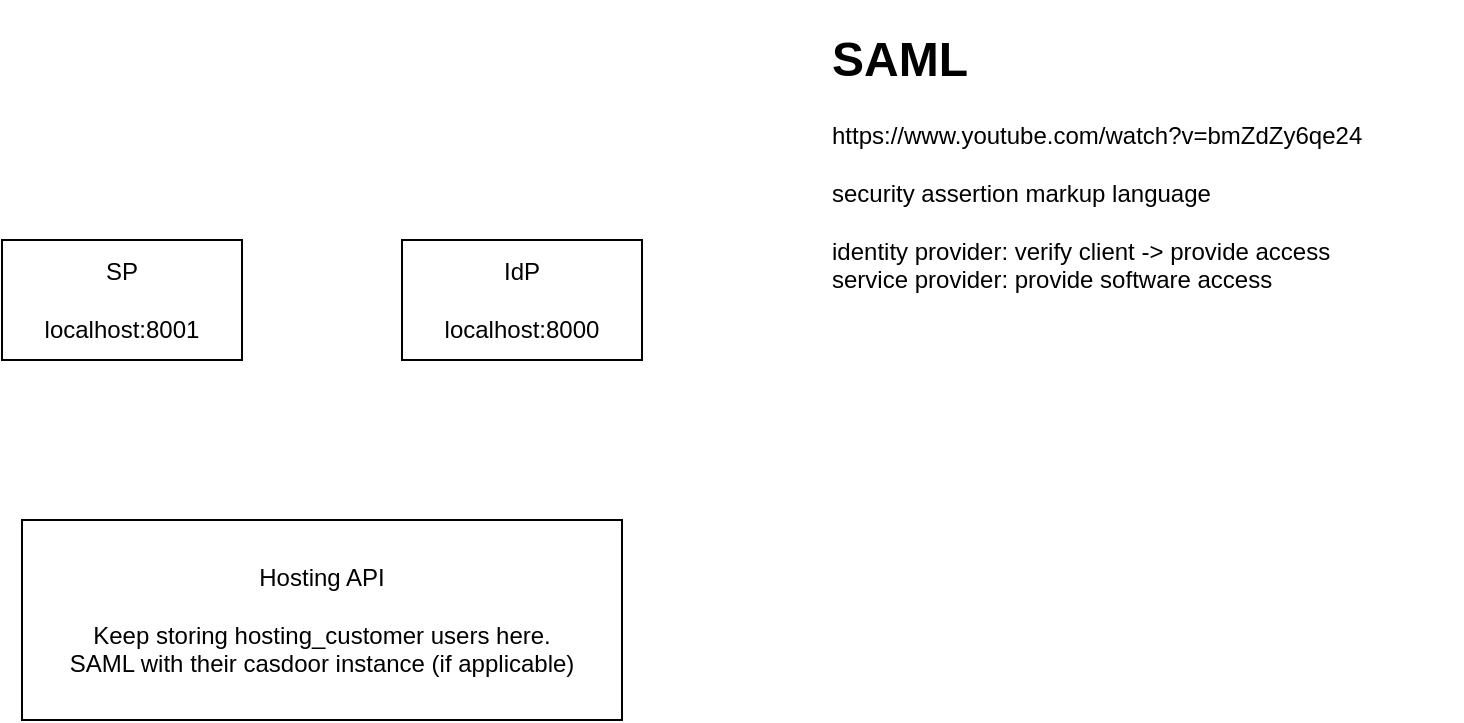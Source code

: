 <mxfile>
    <diagram id="48c34SLLx5jMewYRRZcs" name="Page-1">
        <mxGraphModel dx="1139" dy="387" grid="1" gridSize="10" guides="1" tooltips="1" connect="1" arrows="1" fold="1" page="1" pageScale="1" pageWidth="850" pageHeight="1100" math="0" shadow="0">
            <root>
                <mxCell id="0"/>
                <mxCell id="1" parent="0"/>
                <mxCell id="2" value="SP&lt;br&gt;&lt;br&gt;localhost:8001" style="rounded=0;whiteSpace=wrap;html=1;" parent="1" vertex="1">
                    <mxGeometry x="80" y="160" width="120" height="60" as="geometry"/>
                </mxCell>
                <mxCell id="3" value="IdP&lt;br&gt;&lt;br&gt;localhost:8000" style="rounded=0;whiteSpace=wrap;html=1;" parent="1" vertex="1">
                    <mxGeometry x="280" y="160" width="120" height="60" as="geometry"/>
                </mxCell>
                <mxCell id="4" value="&lt;h1&gt;SAML&lt;/h1&gt;&lt;div&gt;https://www.youtube.com/watch?v=bmZdZy6qe24&lt;br&gt;&lt;/div&gt;&lt;div&gt;&lt;br&gt;&lt;/div&gt;&lt;div&gt;security assertion markup language&lt;/div&gt;&lt;div&gt;&lt;br&gt;&lt;/div&gt;&lt;div&gt;identity provider: verify client -&amp;gt; provide access&lt;/div&gt;&lt;div&gt;service provider: provide software access&lt;/div&gt;" style="text;html=1;strokeColor=none;fillColor=none;spacing=5;spacingTop=-20;whiteSpace=wrap;overflow=hidden;rounded=0;" parent="1" vertex="1">
                    <mxGeometry x="490" y="50" width="320" height="270" as="geometry"/>
                </mxCell>
                <mxCell id="5" value="Hosting API&lt;br&gt;&lt;br&gt;Keep storing hosting_customer users here.&lt;br&gt;SAML with their casdoor instance (if applicable)" style="rounded=0;whiteSpace=wrap;html=1;" parent="1" vertex="1">
                    <mxGeometry x="90" y="300" width="300" height="100" as="geometry"/>
                </mxCell>
            </root>
        </mxGraphModel>
    </diagram>
</mxfile>